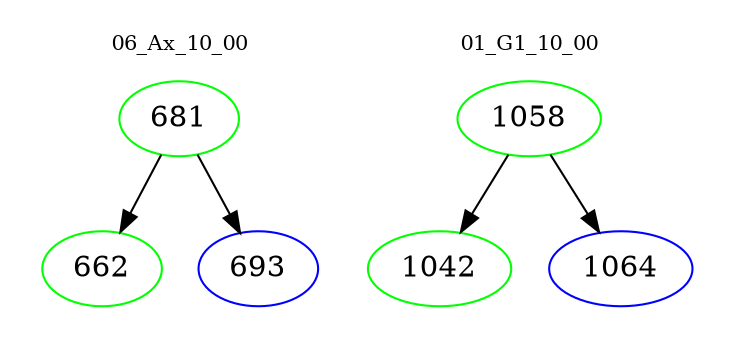digraph{
subgraph cluster_0 {
color = white
label = "06_Ax_10_00";
fontsize=10;
T0_681 [label="681", color="green"]
T0_681 -> T0_662 [color="black"]
T0_662 [label="662", color="green"]
T0_681 -> T0_693 [color="black"]
T0_693 [label="693", color="blue"]
}
subgraph cluster_1 {
color = white
label = "01_G1_10_00";
fontsize=10;
T1_1058 [label="1058", color="green"]
T1_1058 -> T1_1042 [color="black"]
T1_1042 [label="1042", color="green"]
T1_1058 -> T1_1064 [color="black"]
T1_1064 [label="1064", color="blue"]
}
}
